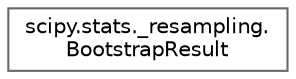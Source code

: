digraph "Graphical Class Hierarchy"
{
 // LATEX_PDF_SIZE
  bgcolor="transparent";
  edge [fontname=Helvetica,fontsize=10,labelfontname=Helvetica,labelfontsize=10];
  node [fontname=Helvetica,fontsize=10,shape=box,height=0.2,width=0.4];
  rankdir="LR";
  Node0 [id="Node000000",label="scipy.stats._resampling.\lBootstrapResult",height=0.2,width=0.4,color="grey40", fillcolor="white", style="filled",URL="$d8/d1d/classscipy_1_1stats_1_1__resampling_1_1BootstrapResult.html",tooltip=" "];
}
